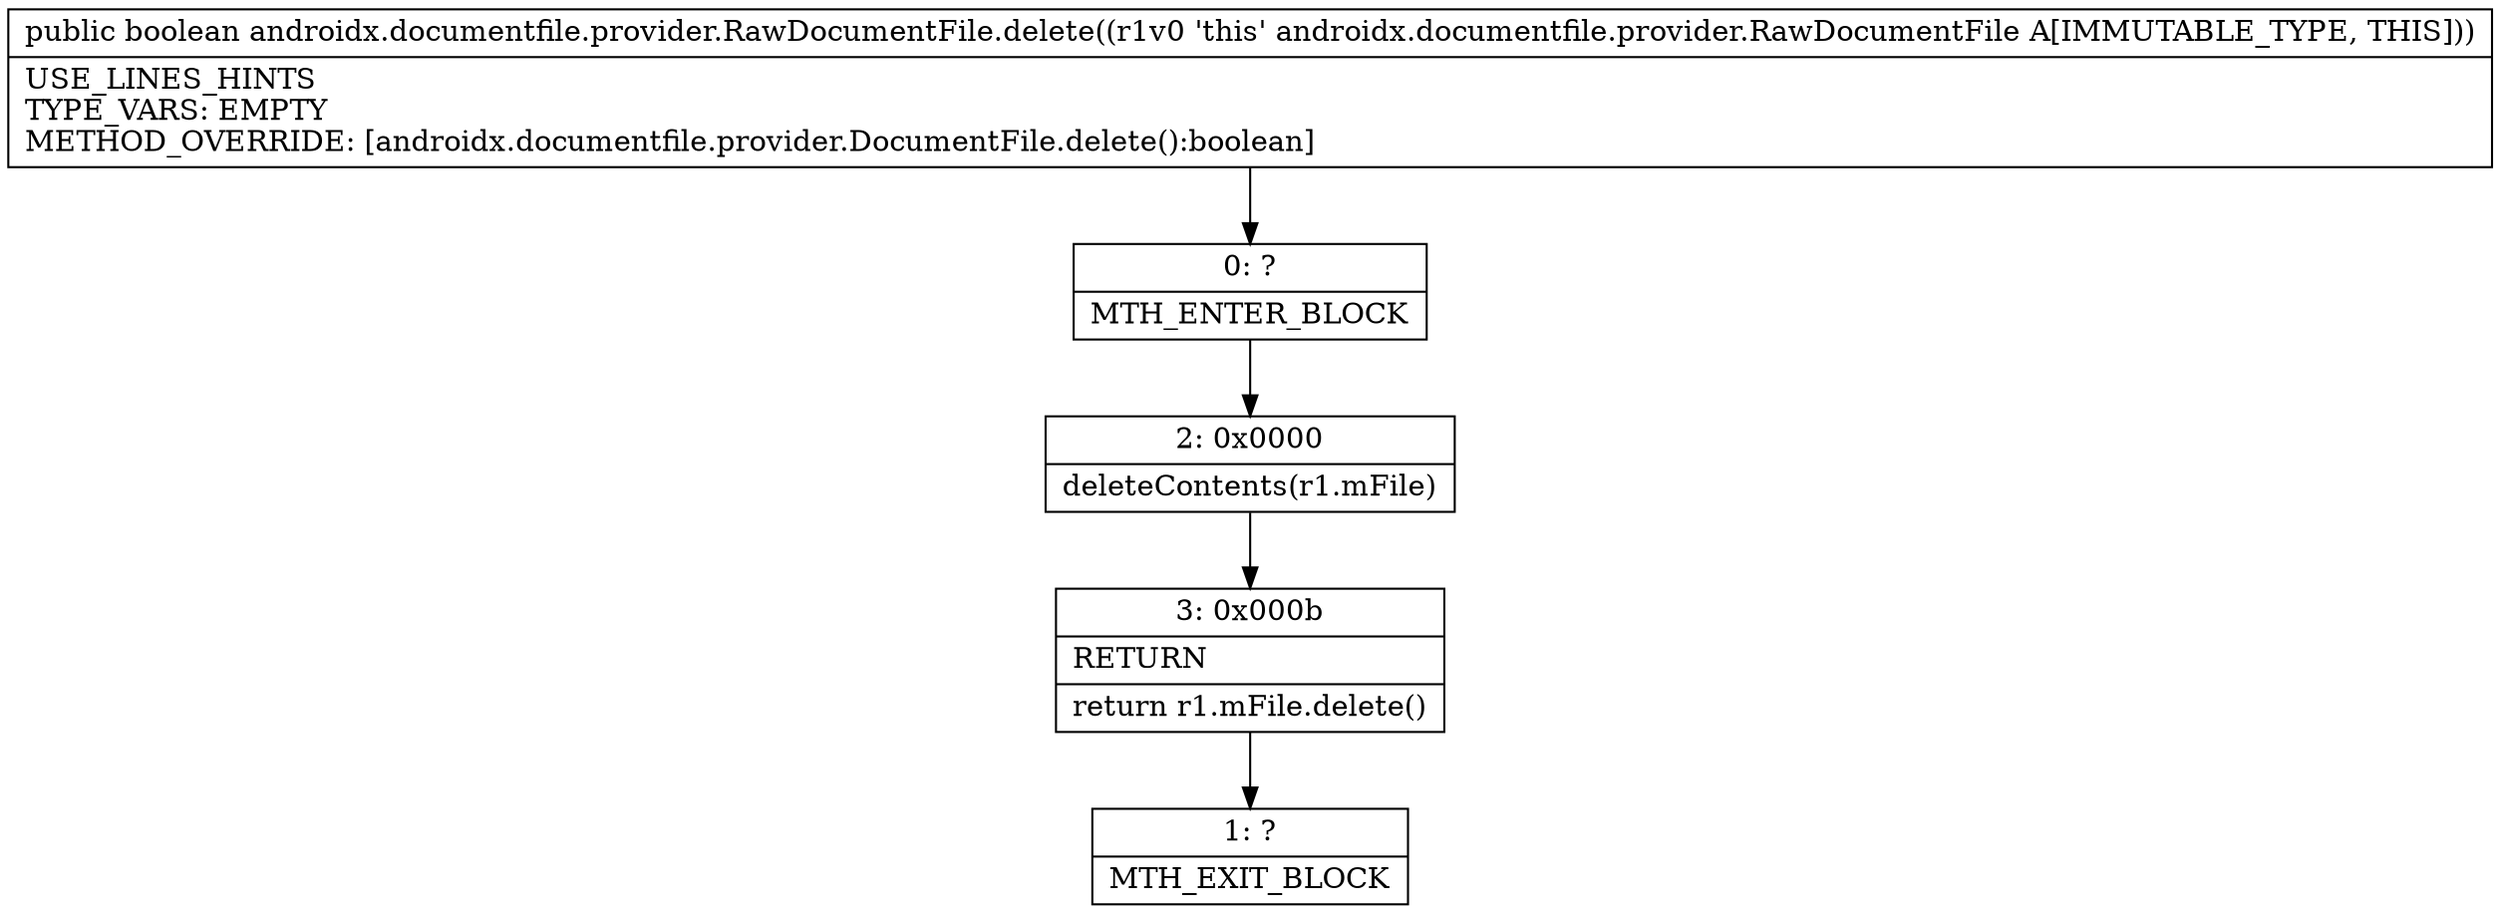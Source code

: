 digraph "CFG forandroidx.documentfile.provider.RawDocumentFile.delete()Z" {
Node_0 [shape=record,label="{0\:\ ?|MTH_ENTER_BLOCK\l}"];
Node_2 [shape=record,label="{2\:\ 0x0000|deleteContents(r1.mFile)\l}"];
Node_3 [shape=record,label="{3\:\ 0x000b|RETURN\l|return r1.mFile.delete()\l}"];
Node_1 [shape=record,label="{1\:\ ?|MTH_EXIT_BLOCK\l}"];
MethodNode[shape=record,label="{public boolean androidx.documentfile.provider.RawDocumentFile.delete((r1v0 'this' androidx.documentfile.provider.RawDocumentFile A[IMMUTABLE_TYPE, THIS]))  | USE_LINES_HINTS\lTYPE_VARS: EMPTY\lMETHOD_OVERRIDE: [androidx.documentfile.provider.DocumentFile.delete():boolean]\l}"];
MethodNode -> Node_0;Node_0 -> Node_2;
Node_2 -> Node_3;
Node_3 -> Node_1;
}

